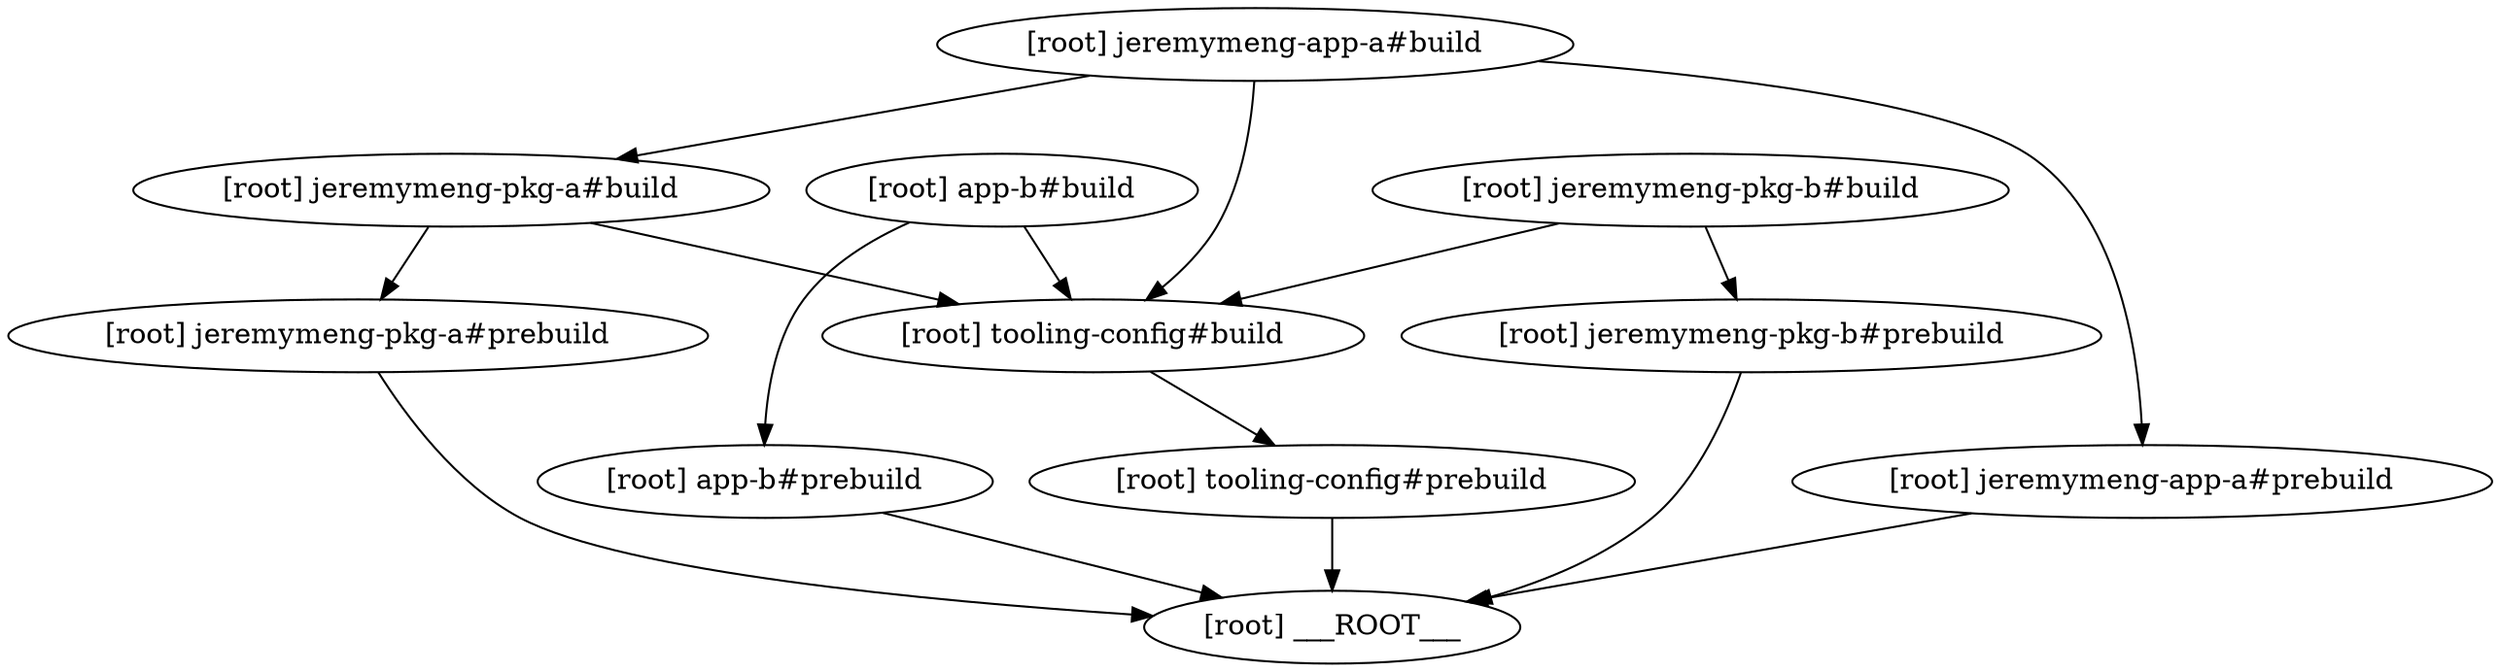 digraph {
        compound = "true"
        newrank = "true"
        subgraph "root" {
                "[root] app-b#build" -> "[root] app-b#prebuild"
                "[root] app-b#build" -> "[root] tooling-config#build"
                "[root] app-b#prebuild" -> "[root] ___ROOT___"
                "[root] jeremymeng-app-a#build" -> "[root] jeremymeng-app-a#prebuild"
                "[root] jeremymeng-app-a#build" -> "[root] jeremymeng-pkg-a#build"
                "[root] jeremymeng-app-a#build" -> "[root] tooling-config#build"
                "[root] jeremymeng-app-a#prebuild" -> "[root] ___ROOT___"
                "[root] jeremymeng-pkg-a#build" -> "[root] jeremymeng-pkg-a#prebuild"
                "[root] jeremymeng-pkg-a#build" -> "[root] tooling-config#build"
                "[root] jeremymeng-pkg-a#prebuild" -> "[root] ___ROOT___"
                "[root] jeremymeng-pkg-b#build" -> "[root] jeremymeng-pkg-b#prebuild"
                "[root] jeremymeng-pkg-b#build" -> "[root] tooling-config#build"
                "[root] jeremymeng-pkg-b#prebuild" -> "[root] ___ROOT___"
                "[root] tooling-config#build" -> "[root] tooling-config#prebuild"
                "[root] tooling-config#prebuild" -> "[root] ___ROOT___"
        }
}
